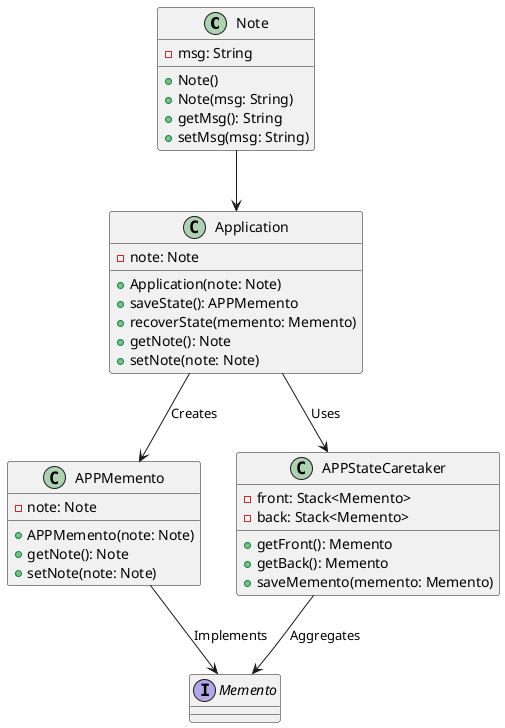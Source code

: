 @startuml

class Note {
    -msg: String
    +Note()
    +Note(msg: String)
    +getMsg(): String
    +setMsg(msg: String)
}

interface Memento

class APPMemento {
    -note: Note
    +APPMemento(note: Note)
    +getNote(): Note
    +setNote(note: Note)
}

class Application {
    -note: Note
    +Application(note: Note)
    +saveState(): APPMemento
    +recoverState(memento: Memento)
    +getNote(): Note
    +setNote(note: Note)
}

class APPStateCaretaker {
    -front: Stack<Memento>
    -back: Stack<Memento>
    +getFront(): Memento
    +getBack(): Memento
    +saveMemento(memento: Memento)
}

Note --> Application
Application --> APPMemento : Creates
Application --> APPStateCaretaker : Uses
APPStateCaretaker --> Memento : Aggregates
APPMemento --> Memento : Implements

@enduml
